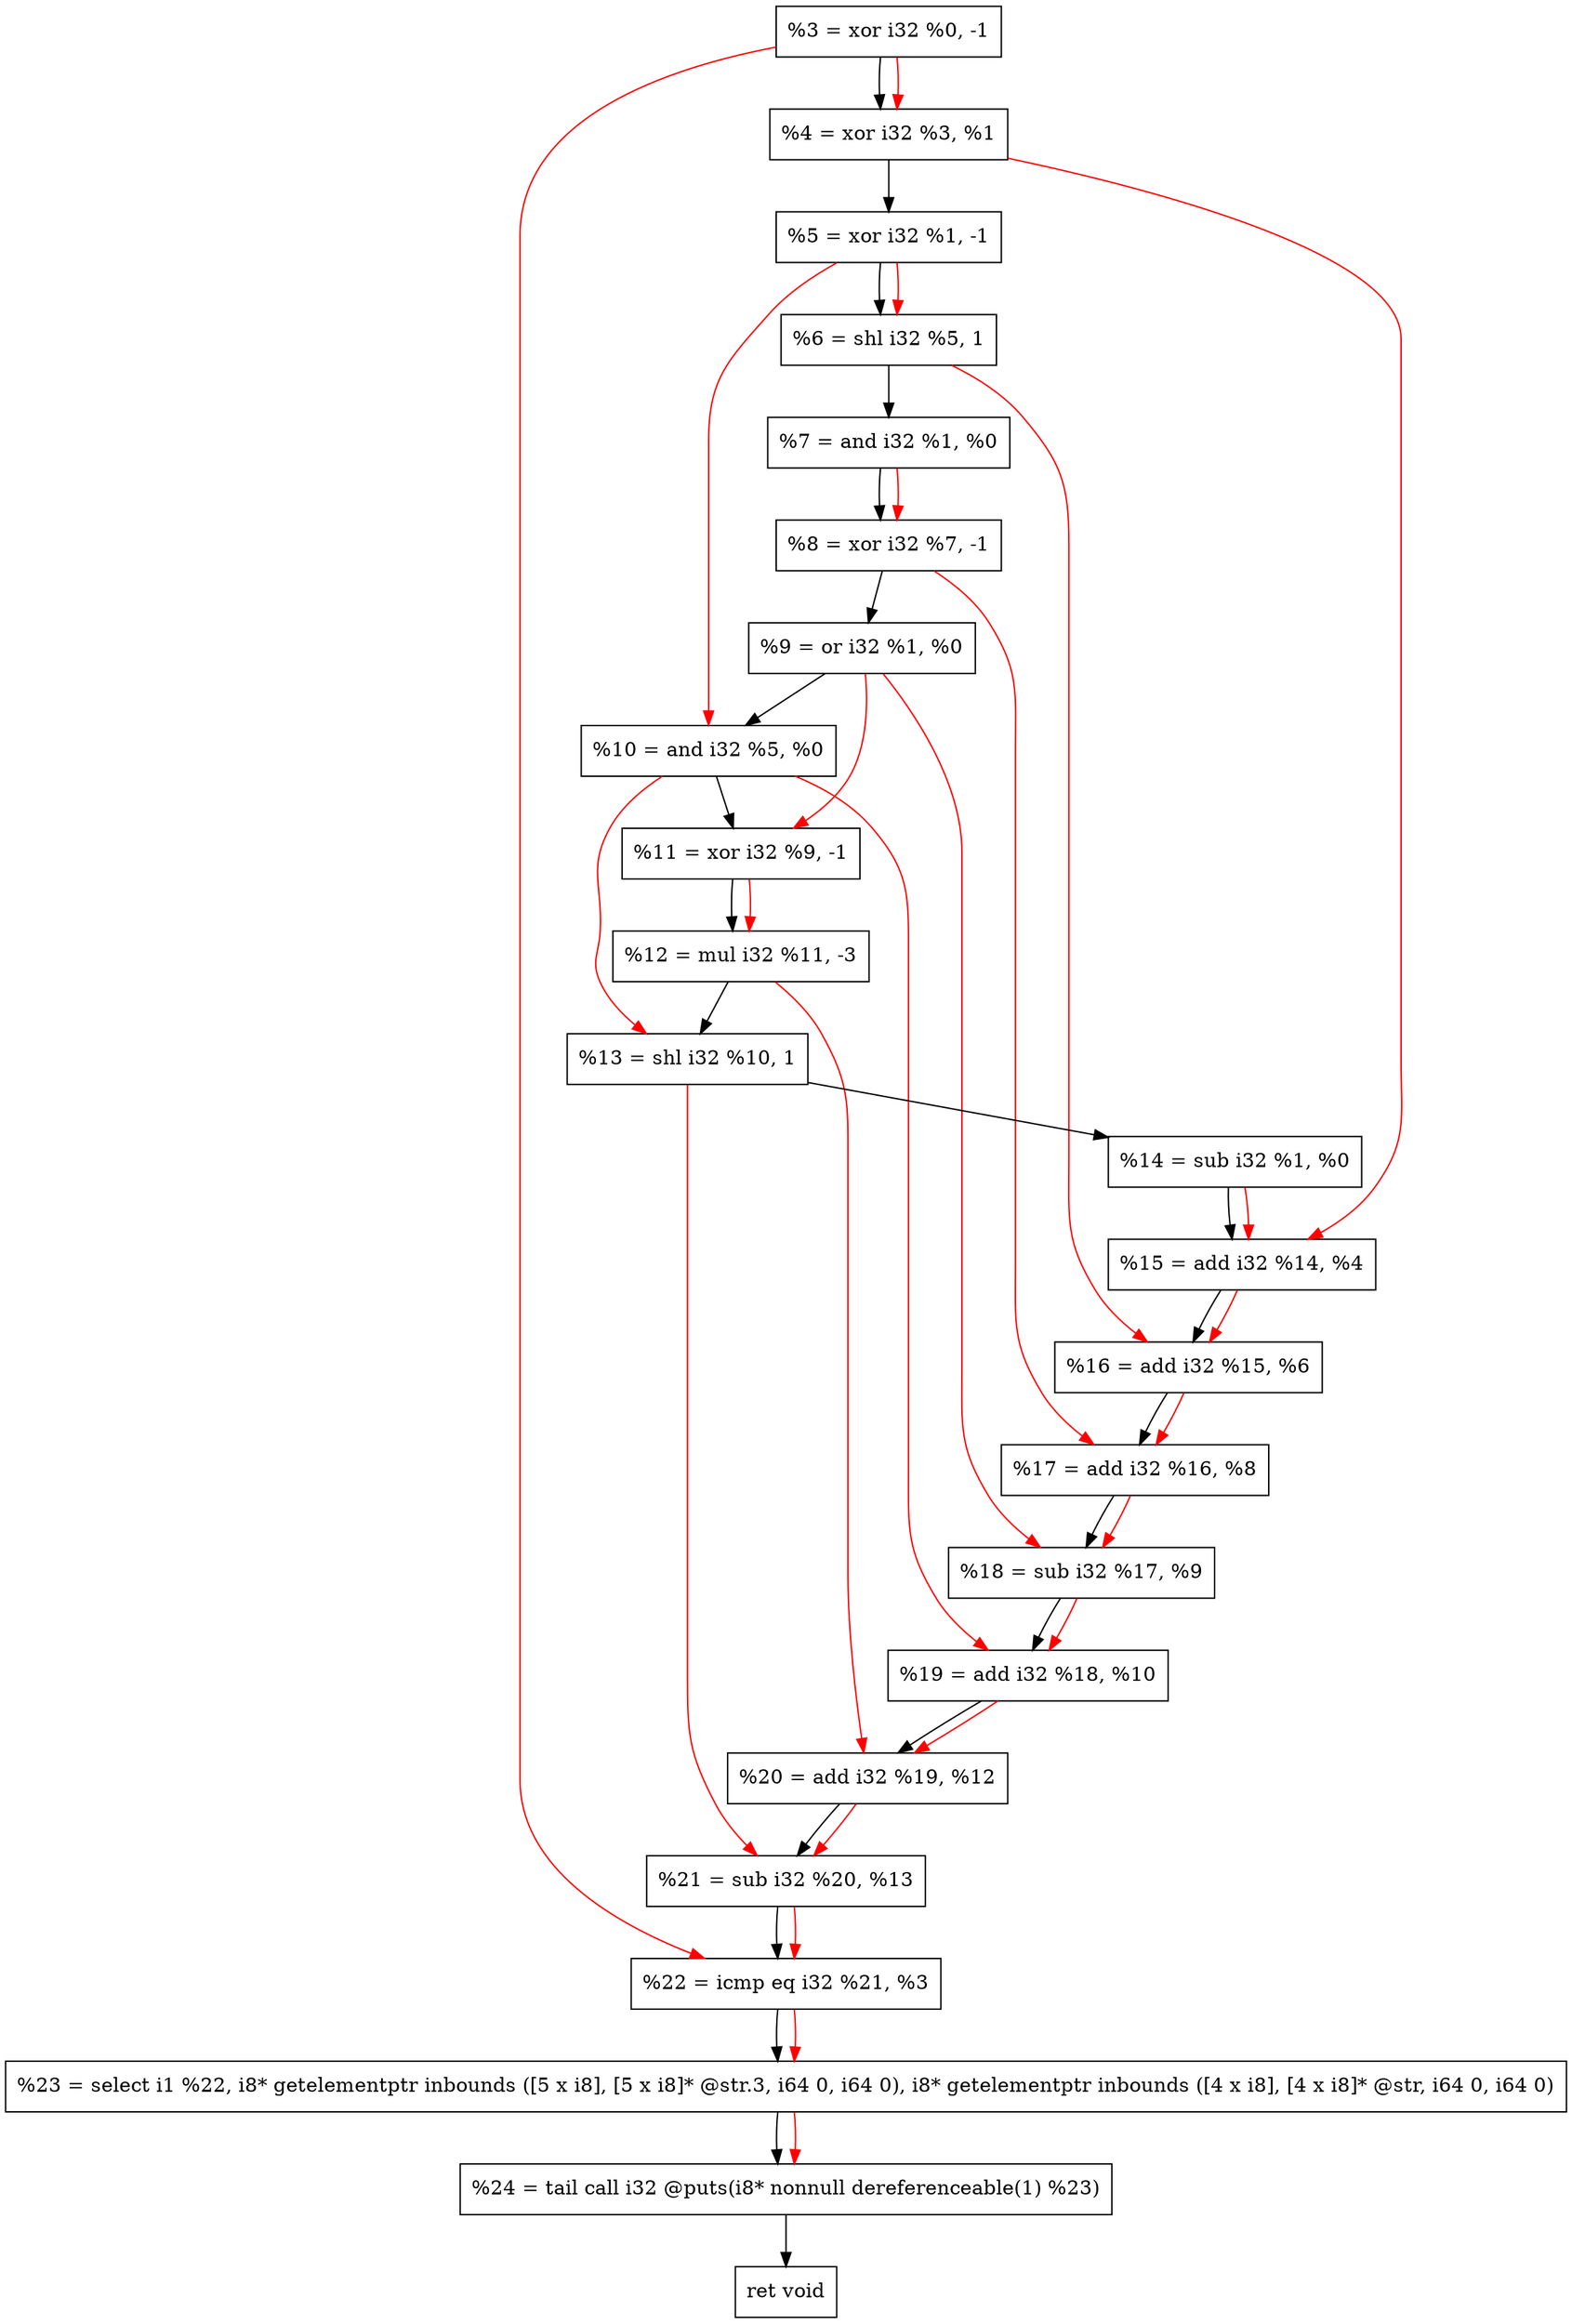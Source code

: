 digraph "DFG for'crackme' function" {
	Node0x1a8dac0[shape=record, label="  %3 = xor i32 %0, -1"];
	Node0x1a8db30[shape=record, label="  %4 = xor i32 %3, %1"];
	Node0x1a8dbf0[shape=record, label="  %5 = xor i32 %1, -1"];
	Node0x1a8dc60[shape=record, label="  %6 = shl i32 %5, 1"];
	Node0x1a8dcd0[shape=record, label="  %7 = and i32 %1, %0"];
	Node0x1a8dd40[shape=record, label="  %8 = xor i32 %7, -1"];
	Node0x1a8ddb0[shape=record, label="  %9 = or i32 %1, %0"];
	Node0x1a8de20[shape=record, label="  %10 = and i32 %5, %0"];
	Node0x1a8de90[shape=record, label="  %11 = xor i32 %9, -1"];
	Node0x1a8df30[shape=record, label="  %12 = mul i32 %11, -3"];
	Node0x1a8dfa0[shape=record, label="  %13 = shl i32 %10, 1"];
	Node0x1a8e010[shape=record, label="  %14 = sub i32 %1, %0"];
	Node0x1a8e080[shape=record, label="  %15 = add i32 %14, %4"];
	Node0x1a8e0f0[shape=record, label="  %16 = add i32 %15, %6"];
	Node0x1a8e160[shape=record, label="  %17 = add i32 %16, %8"];
	Node0x1a8e1d0[shape=record, label="  %18 = sub i32 %17, %9"];
	Node0x1a8e240[shape=record, label="  %19 = add i32 %18, %10"];
	Node0x1a8e2b0[shape=record, label="  %20 = add i32 %19, %12"];
	Node0x1a8e320[shape=record, label="  %21 = sub i32 %20, %13"];
	Node0x1a8e390[shape=record, label="  %22 = icmp eq i32 %21, %3"];
	Node0x1a2e268[shape=record, label="  %23 = select i1 %22, i8* getelementptr inbounds ([5 x i8], [5 x i8]* @str.3, i64 0, i64 0), i8* getelementptr inbounds ([4 x i8], [4 x i8]* @str, i64 0, i64 0)"];
	Node0x1a8e830[shape=record, label="  %24 = tail call i32 @puts(i8* nonnull dereferenceable(1) %23)"];
	Node0x1a8e880[shape=record, label="  ret void"];
	Node0x1a8dac0 -> Node0x1a8db30;
	Node0x1a8db30 -> Node0x1a8dbf0;
	Node0x1a8dbf0 -> Node0x1a8dc60;
	Node0x1a8dc60 -> Node0x1a8dcd0;
	Node0x1a8dcd0 -> Node0x1a8dd40;
	Node0x1a8dd40 -> Node0x1a8ddb0;
	Node0x1a8ddb0 -> Node0x1a8de20;
	Node0x1a8de20 -> Node0x1a8de90;
	Node0x1a8de90 -> Node0x1a8df30;
	Node0x1a8df30 -> Node0x1a8dfa0;
	Node0x1a8dfa0 -> Node0x1a8e010;
	Node0x1a8e010 -> Node0x1a8e080;
	Node0x1a8e080 -> Node0x1a8e0f0;
	Node0x1a8e0f0 -> Node0x1a8e160;
	Node0x1a8e160 -> Node0x1a8e1d0;
	Node0x1a8e1d0 -> Node0x1a8e240;
	Node0x1a8e240 -> Node0x1a8e2b0;
	Node0x1a8e2b0 -> Node0x1a8e320;
	Node0x1a8e320 -> Node0x1a8e390;
	Node0x1a8e390 -> Node0x1a2e268;
	Node0x1a2e268 -> Node0x1a8e830;
	Node0x1a8e830 -> Node0x1a8e880;
edge [color=red]
	Node0x1a8dac0 -> Node0x1a8db30;
	Node0x1a8dbf0 -> Node0x1a8dc60;
	Node0x1a8dcd0 -> Node0x1a8dd40;
	Node0x1a8dbf0 -> Node0x1a8de20;
	Node0x1a8ddb0 -> Node0x1a8de90;
	Node0x1a8de90 -> Node0x1a8df30;
	Node0x1a8de20 -> Node0x1a8dfa0;
	Node0x1a8e010 -> Node0x1a8e080;
	Node0x1a8db30 -> Node0x1a8e080;
	Node0x1a8e080 -> Node0x1a8e0f0;
	Node0x1a8dc60 -> Node0x1a8e0f0;
	Node0x1a8e0f0 -> Node0x1a8e160;
	Node0x1a8dd40 -> Node0x1a8e160;
	Node0x1a8e160 -> Node0x1a8e1d0;
	Node0x1a8ddb0 -> Node0x1a8e1d0;
	Node0x1a8e1d0 -> Node0x1a8e240;
	Node0x1a8de20 -> Node0x1a8e240;
	Node0x1a8e240 -> Node0x1a8e2b0;
	Node0x1a8df30 -> Node0x1a8e2b0;
	Node0x1a8e2b0 -> Node0x1a8e320;
	Node0x1a8dfa0 -> Node0x1a8e320;
	Node0x1a8e320 -> Node0x1a8e390;
	Node0x1a8dac0 -> Node0x1a8e390;
	Node0x1a8e390 -> Node0x1a2e268;
	Node0x1a2e268 -> Node0x1a8e830;
}
